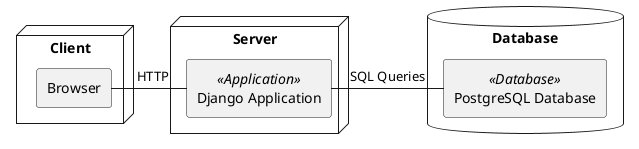 @startuml architecture
skinparam componentStyle rectangle

node "Client" {
    [Browser]
}

node "Server" {
    [Django Application] <<Application>>
}

database "Database" {
    [PostgreSQL Database] <<Database>>
}

[Browser] -right- [Django Application] : "  HTTP"
[Django Application] -right- [PostgreSQL Database] : SQL Queries

@enduml

